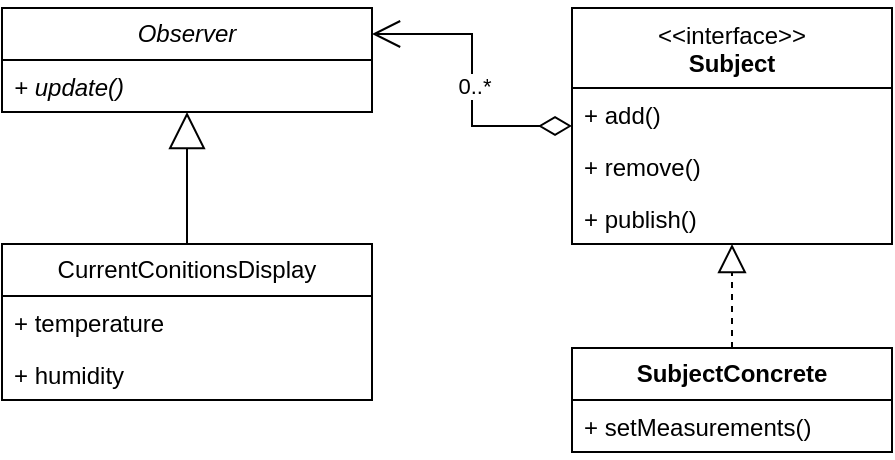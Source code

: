 <mxfile version="21.6.8" type="github">
  <diagram id="tL5mPk-dN9Yn43nqtunC" name="Page-1">
    <mxGraphModel dx="1102" dy="504" grid="1" gridSize="10" guides="1" tooltips="1" connect="1" arrows="1" fold="1" page="1" pageScale="1" pageWidth="3840" pageHeight="2400" math="0" shadow="0">
      <root>
        <mxCell id="0" />
        <mxCell id="1" parent="0" />
        <mxCell id="lZmL2UVrAmkSh1WJ02N2-1" value="&lt;i&gt;Observer&lt;/i&gt;" style="swimlane;fontStyle=0;childLayout=stackLayout;horizontal=1;startSize=26;fillColor=none;horizontalStack=0;resizeParent=1;resizeParentMax=0;resizeLast=0;collapsible=1;marginBottom=0;whiteSpace=wrap;html=1;" parent="1" vertex="1">
          <mxGeometry x="265" y="1000" width="185" height="52" as="geometry" />
        </mxCell>
        <mxCell id="lZmL2UVrAmkSh1WJ02N2-2" value="&lt;i&gt;+ update()&lt;/i&gt;" style="text;strokeColor=none;fillColor=none;align=left;verticalAlign=top;spacingLeft=4;spacingRight=4;overflow=hidden;rotatable=0;points=[[0,0.5],[1,0.5]];portConstraint=eastwest;whiteSpace=wrap;html=1;" parent="lZmL2UVrAmkSh1WJ02N2-1" vertex="1">
          <mxGeometry y="26" width="185" height="26" as="geometry" />
        </mxCell>
        <mxCell id="lZmL2UVrAmkSh1WJ02N2-5" value="&lt;span style=&quot;font-weight: normal;&quot;&gt;&amp;lt;&amp;lt;interface&amp;gt;&amp;gt;&lt;br&gt;&lt;/span&gt;Subject" style="swimlane;fontStyle=1;align=center;verticalAlign=top;childLayout=stackLayout;horizontal=1;startSize=40;horizontalStack=0;resizeParent=1;resizeParentMax=0;resizeLast=0;collapsible=1;marginBottom=0;whiteSpace=wrap;html=1;" parent="1" vertex="1">
          <mxGeometry x="550" y="1000" width="160" height="118" as="geometry" />
        </mxCell>
        <mxCell id="lZmL2UVrAmkSh1WJ02N2-8" value="+ add()" style="text;strokeColor=none;fillColor=none;align=left;verticalAlign=top;spacingLeft=4;spacingRight=4;overflow=hidden;rotatable=0;points=[[0,0.5],[1,0.5]];portConstraint=eastwest;whiteSpace=wrap;html=1;" parent="lZmL2UVrAmkSh1WJ02N2-5" vertex="1">
          <mxGeometry y="40" width="160" height="26" as="geometry" />
        </mxCell>
        <mxCell id="lZmL2UVrAmkSh1WJ02N2-9" value="+ remove()" style="text;strokeColor=none;fillColor=none;align=left;verticalAlign=top;spacingLeft=4;spacingRight=4;overflow=hidden;rotatable=0;points=[[0,0.5],[1,0.5]];portConstraint=eastwest;whiteSpace=wrap;html=1;" parent="lZmL2UVrAmkSh1WJ02N2-5" vertex="1">
          <mxGeometry y="66" width="160" height="26" as="geometry" />
        </mxCell>
        <mxCell id="lZmL2UVrAmkSh1WJ02N2-10" value="+ publish()" style="text;strokeColor=none;fillColor=none;align=left;verticalAlign=top;spacingLeft=4;spacingRight=4;overflow=hidden;rotatable=0;points=[[0,0.5],[1,0.5]];portConstraint=eastwest;whiteSpace=wrap;html=1;" parent="lZmL2UVrAmkSh1WJ02N2-5" vertex="1">
          <mxGeometry y="92" width="160" height="26" as="geometry" />
        </mxCell>
        <mxCell id="LVZmb4Py3Zhxf_4nJqVW-1" value="CurrentConitionsDisplay" style="swimlane;fontStyle=0;childLayout=stackLayout;horizontal=1;startSize=26;fillColor=none;horizontalStack=0;resizeParent=1;resizeParentMax=0;resizeLast=0;collapsible=1;marginBottom=0;whiteSpace=wrap;html=1;" parent="1" vertex="1">
          <mxGeometry x="265" y="1118" width="185" height="78" as="geometry" />
        </mxCell>
        <mxCell id="LVZmb4Py3Zhxf_4nJqVW-2" value="+ temperature" style="text;strokeColor=none;fillColor=none;align=left;verticalAlign=top;spacingLeft=4;spacingRight=4;overflow=hidden;rotatable=0;points=[[0,0.5],[1,0.5]];portConstraint=eastwest;whiteSpace=wrap;html=1;" parent="LVZmb4Py3Zhxf_4nJqVW-1" vertex="1">
          <mxGeometry y="26" width="185" height="26" as="geometry" />
        </mxCell>
        <mxCell id="LVZmb4Py3Zhxf_4nJqVW-3" value="+ humidity" style="text;strokeColor=none;fillColor=none;align=left;verticalAlign=top;spacingLeft=4;spacingRight=4;overflow=hidden;rotatable=0;points=[[0,0.5],[1,0.5]];portConstraint=eastwest;whiteSpace=wrap;html=1;" parent="LVZmb4Py3Zhxf_4nJqVW-1" vertex="1">
          <mxGeometry y="52" width="185" height="26" as="geometry" />
        </mxCell>
        <mxCell id="LVZmb4Py3Zhxf_4nJqVW-4" value="" style="endArrow=block;endSize=16;endFill=0;html=1;rounded=0;" parent="1" source="LVZmb4Py3Zhxf_4nJqVW-1" target="lZmL2UVrAmkSh1WJ02N2-1" edge="1">
          <mxGeometry width="160" relative="1" as="geometry">
            <mxPoint x="430" y="1140" as="sourcePoint" />
            <mxPoint x="590" y="1140" as="targetPoint" />
          </mxGeometry>
        </mxCell>
        <mxCell id="LVZmb4Py3Zhxf_4nJqVW-5" value="&lt;b&gt;SubjectConcrete&lt;/b&gt;" style="swimlane;fontStyle=0;childLayout=stackLayout;horizontal=1;startSize=26;fillColor=none;horizontalStack=0;resizeParent=1;resizeParentMax=0;resizeLast=0;collapsible=1;marginBottom=0;whiteSpace=wrap;html=1;" parent="1" vertex="1">
          <mxGeometry x="550" y="1170" width="160" height="52" as="geometry" />
        </mxCell>
        <mxCell id="LVZmb4Py3Zhxf_4nJqVW-12" value="+ setMeasurements()" style="text;strokeColor=none;fillColor=none;align=left;verticalAlign=top;spacingLeft=4;spacingRight=4;overflow=hidden;rotatable=0;points=[[0,0.5],[1,0.5]];portConstraint=eastwest;whiteSpace=wrap;html=1;" parent="LVZmb4Py3Zhxf_4nJqVW-5" vertex="1">
          <mxGeometry y="26" width="160" height="26" as="geometry" />
        </mxCell>
        <mxCell id="LVZmb4Py3Zhxf_4nJqVW-10" value="" style="endArrow=block;dashed=1;endFill=0;endSize=12;html=1;rounded=0;" parent="1" source="LVZmb4Py3Zhxf_4nJqVW-5" target="lZmL2UVrAmkSh1WJ02N2-5" edge="1">
          <mxGeometry width="160" relative="1" as="geometry">
            <mxPoint x="560" y="1130" as="sourcePoint" />
            <mxPoint x="720" y="1130" as="targetPoint" />
          </mxGeometry>
        </mxCell>
        <mxCell id="LVZmb4Py3Zhxf_4nJqVW-14" value="" style="endArrow=open;html=1;endSize=12;startArrow=diamondThin;startSize=14;startFill=0;edgeStyle=orthogonalEdgeStyle;align=left;verticalAlign=bottom;rounded=0;entryX=1;entryY=0.25;entryDx=0;entryDy=0;" parent="1" source="lZmL2UVrAmkSh1WJ02N2-5" target="lZmL2UVrAmkSh1WJ02N2-1" edge="1">
          <mxGeometry x="-1" y="3" relative="1" as="geometry">
            <mxPoint x="500" y="1170" as="sourcePoint" />
            <mxPoint x="660" y="1170" as="targetPoint" />
          </mxGeometry>
        </mxCell>
        <mxCell id="LVZmb4Py3Zhxf_4nJqVW-15" value="0..*" style="edgeLabel;html=1;align=center;verticalAlign=middle;resizable=0;points=[];" parent="LVZmb4Py3Zhxf_4nJqVW-14" vertex="1" connectable="0">
          <mxGeometry x="-0.788" y="3" relative="1" as="geometry">
            <mxPoint x="-34" y="-23" as="offset" />
          </mxGeometry>
        </mxCell>
      </root>
    </mxGraphModel>
  </diagram>
</mxfile>
